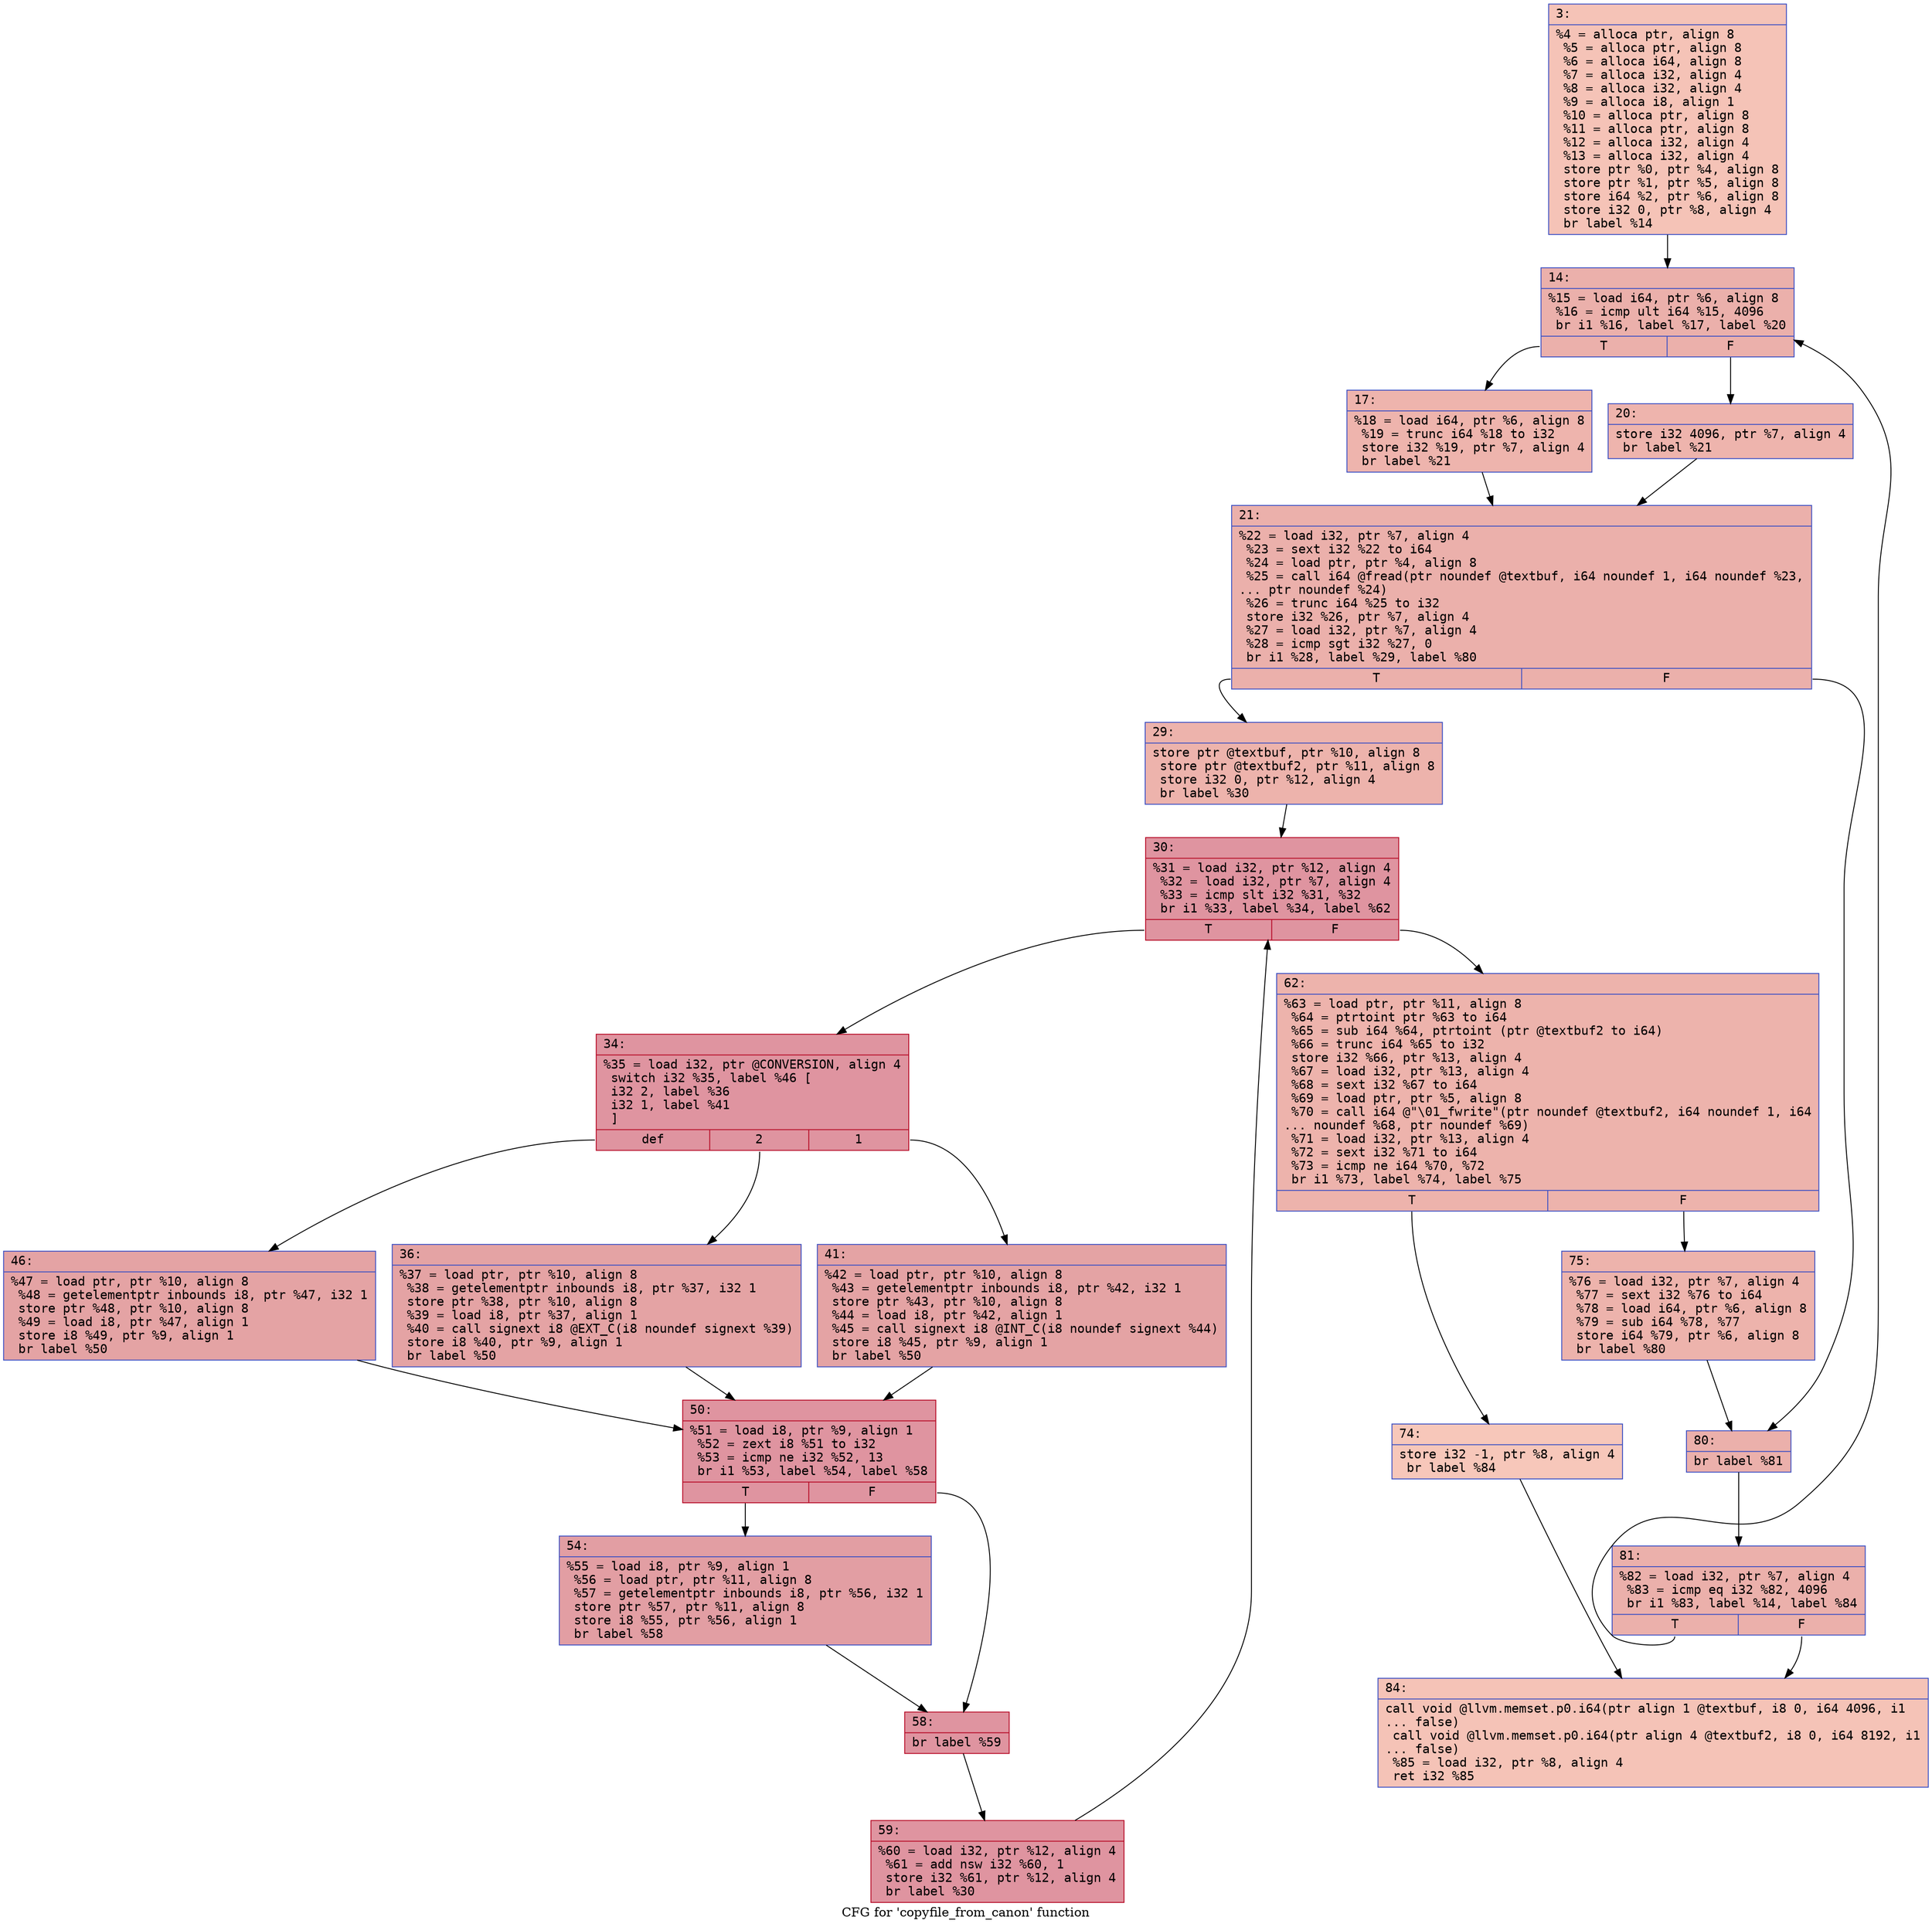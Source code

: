 digraph "CFG for 'copyfile_from_canon' function" {
	label="CFG for 'copyfile_from_canon' function";

	Node0x600001971770 [shape=record,color="#3d50c3ff", style=filled, fillcolor="#e8765c70" fontname="Courier",label="{3:\l|  %4 = alloca ptr, align 8\l  %5 = alloca ptr, align 8\l  %6 = alloca i64, align 8\l  %7 = alloca i32, align 4\l  %8 = alloca i32, align 4\l  %9 = alloca i8, align 1\l  %10 = alloca ptr, align 8\l  %11 = alloca ptr, align 8\l  %12 = alloca i32, align 4\l  %13 = alloca i32, align 4\l  store ptr %0, ptr %4, align 8\l  store ptr %1, ptr %5, align 8\l  store i64 %2, ptr %6, align 8\l  store i32 0, ptr %8, align 4\l  br label %14\l}"];
	Node0x600001971770 -> Node0x6000019717c0[tooltip="3 -> 14\nProbability 100.00%" ];
	Node0x6000019717c0 [shape=record,color="#3d50c3ff", style=filled, fillcolor="#d24b4070" fontname="Courier",label="{14:\l|  %15 = load i64, ptr %6, align 8\l  %16 = icmp ult i64 %15, 4096\l  br i1 %16, label %17, label %20\l|{<s0>T|<s1>F}}"];
	Node0x6000019717c0:s0 -> Node0x600001971810[tooltip="14 -> 17\nProbability 50.00%" ];
	Node0x6000019717c0:s1 -> Node0x600001971860[tooltip="14 -> 20\nProbability 50.00%" ];
	Node0x600001971810 [shape=record,color="#3d50c3ff", style=filled, fillcolor="#d8564670" fontname="Courier",label="{17:\l|  %18 = load i64, ptr %6, align 8\l  %19 = trunc i64 %18 to i32\l  store i32 %19, ptr %7, align 4\l  br label %21\l}"];
	Node0x600001971810 -> Node0x6000019718b0[tooltip="17 -> 21\nProbability 100.00%" ];
	Node0x600001971860 [shape=record,color="#3d50c3ff", style=filled, fillcolor="#d8564670" fontname="Courier",label="{20:\l|  store i32 4096, ptr %7, align 4\l  br label %21\l}"];
	Node0x600001971860 -> Node0x6000019718b0[tooltip="20 -> 21\nProbability 100.00%" ];
	Node0x6000019718b0 [shape=record,color="#3d50c3ff", style=filled, fillcolor="#d24b4070" fontname="Courier",label="{21:\l|  %22 = load i32, ptr %7, align 4\l  %23 = sext i32 %22 to i64\l  %24 = load ptr, ptr %4, align 8\l  %25 = call i64 @fread(ptr noundef @textbuf, i64 noundef 1, i64 noundef %23,\l... ptr noundef %24)\l  %26 = trunc i64 %25 to i32\l  store i32 %26, ptr %7, align 4\l  %27 = load i32, ptr %7, align 4\l  %28 = icmp sgt i32 %27, 0\l  br i1 %28, label %29, label %80\l|{<s0>T|<s1>F}}"];
	Node0x6000019718b0:s0 -> Node0x600001971900[tooltip="21 -> 29\nProbability 62.50%" ];
	Node0x6000019718b0:s1 -> Node0x600001971d10[tooltip="21 -> 80\nProbability 37.50%" ];
	Node0x600001971900 [shape=record,color="#3d50c3ff", style=filled, fillcolor="#d6524470" fontname="Courier",label="{29:\l|  store ptr @textbuf, ptr %10, align 8\l  store ptr @textbuf2, ptr %11, align 8\l  store i32 0, ptr %12, align 4\l  br label %30\l}"];
	Node0x600001971900 -> Node0x600001971950[tooltip="29 -> 30\nProbability 100.00%" ];
	Node0x600001971950 [shape=record,color="#b70d28ff", style=filled, fillcolor="#b70d2870" fontname="Courier",label="{30:\l|  %31 = load i32, ptr %12, align 4\l  %32 = load i32, ptr %7, align 4\l  %33 = icmp slt i32 %31, %32\l  br i1 %33, label %34, label %62\l|{<s0>T|<s1>F}}"];
	Node0x600001971950:s0 -> Node0x6000019719a0[tooltip="30 -> 34\nProbability 96.88%" ];
	Node0x600001971950:s1 -> Node0x600001971c20[tooltip="30 -> 62\nProbability 3.12%" ];
	Node0x6000019719a0 [shape=record,color="#b70d28ff", style=filled, fillcolor="#b70d2870" fontname="Courier",label="{34:\l|  %35 = load i32, ptr @CONVERSION, align 4\l  switch i32 %35, label %46 [\l    i32 2, label %36\l    i32 1, label %41\l  ]\l|{<s0>def|<s1>2|<s2>1}}"];
	Node0x6000019719a0:s0 -> Node0x600001971a90[tooltip="34 -> 46\nProbability 33.33%" ];
	Node0x6000019719a0:s1 -> Node0x6000019719f0[tooltip="34 -> 36\nProbability 33.33%" ];
	Node0x6000019719a0:s2 -> Node0x600001971a40[tooltip="34 -> 41\nProbability 33.33%" ];
	Node0x6000019719f0 [shape=record,color="#3d50c3ff", style=filled, fillcolor="#c32e3170" fontname="Courier",label="{36:\l|  %37 = load ptr, ptr %10, align 8\l  %38 = getelementptr inbounds i8, ptr %37, i32 1\l  store ptr %38, ptr %10, align 8\l  %39 = load i8, ptr %37, align 1\l  %40 = call signext i8 @EXT_C(i8 noundef signext %39)\l  store i8 %40, ptr %9, align 1\l  br label %50\l}"];
	Node0x6000019719f0 -> Node0x600001971ae0[tooltip="36 -> 50\nProbability 100.00%" ];
	Node0x600001971a40 [shape=record,color="#3d50c3ff", style=filled, fillcolor="#c32e3170" fontname="Courier",label="{41:\l|  %42 = load ptr, ptr %10, align 8\l  %43 = getelementptr inbounds i8, ptr %42, i32 1\l  store ptr %43, ptr %10, align 8\l  %44 = load i8, ptr %42, align 1\l  %45 = call signext i8 @INT_C(i8 noundef signext %44)\l  store i8 %45, ptr %9, align 1\l  br label %50\l}"];
	Node0x600001971a40 -> Node0x600001971ae0[tooltip="41 -> 50\nProbability 100.00%" ];
	Node0x600001971a90 [shape=record,color="#3d50c3ff", style=filled, fillcolor="#c32e3170" fontname="Courier",label="{46:\l|  %47 = load ptr, ptr %10, align 8\l  %48 = getelementptr inbounds i8, ptr %47, i32 1\l  store ptr %48, ptr %10, align 8\l  %49 = load i8, ptr %47, align 1\l  store i8 %49, ptr %9, align 1\l  br label %50\l}"];
	Node0x600001971a90 -> Node0x600001971ae0[tooltip="46 -> 50\nProbability 100.00%" ];
	Node0x600001971ae0 [shape=record,color="#b70d28ff", style=filled, fillcolor="#b70d2870" fontname="Courier",label="{50:\l|  %51 = load i8, ptr %9, align 1\l  %52 = zext i8 %51 to i32\l  %53 = icmp ne i32 %52, 13\l  br i1 %53, label %54, label %58\l|{<s0>T|<s1>F}}"];
	Node0x600001971ae0:s0 -> Node0x600001971b30[tooltip="50 -> 54\nProbability 50.00%" ];
	Node0x600001971ae0:s1 -> Node0x600001971b80[tooltip="50 -> 58\nProbability 50.00%" ];
	Node0x600001971b30 [shape=record,color="#3d50c3ff", style=filled, fillcolor="#be242e70" fontname="Courier",label="{54:\l|  %55 = load i8, ptr %9, align 1\l  %56 = load ptr, ptr %11, align 8\l  %57 = getelementptr inbounds i8, ptr %56, i32 1\l  store ptr %57, ptr %11, align 8\l  store i8 %55, ptr %56, align 1\l  br label %58\l}"];
	Node0x600001971b30 -> Node0x600001971b80[tooltip="54 -> 58\nProbability 100.00%" ];
	Node0x600001971b80 [shape=record,color="#b70d28ff", style=filled, fillcolor="#b70d2870" fontname="Courier",label="{58:\l|  br label %59\l}"];
	Node0x600001971b80 -> Node0x600001971bd0[tooltip="58 -> 59\nProbability 100.00%" ];
	Node0x600001971bd0 [shape=record,color="#b70d28ff", style=filled, fillcolor="#b70d2870" fontname="Courier",label="{59:\l|  %60 = load i32, ptr %12, align 4\l  %61 = add nsw i32 %60, 1\l  store i32 %61, ptr %12, align 4\l  br label %30\l}"];
	Node0x600001971bd0 -> Node0x600001971950[tooltip="59 -> 30\nProbability 100.00%" ];
	Node0x600001971c20 [shape=record,color="#3d50c3ff", style=filled, fillcolor="#d6524470" fontname="Courier",label="{62:\l|  %63 = load ptr, ptr %11, align 8\l  %64 = ptrtoint ptr %63 to i64\l  %65 = sub i64 %64, ptrtoint (ptr @textbuf2 to i64)\l  %66 = trunc i64 %65 to i32\l  store i32 %66, ptr %13, align 4\l  %67 = load i32, ptr %13, align 4\l  %68 = sext i32 %67 to i64\l  %69 = load ptr, ptr %5, align 8\l  %70 = call i64 @\"\\01_fwrite\"(ptr noundef @textbuf2, i64 noundef 1, i64\l... noundef %68, ptr noundef %69)\l  %71 = load i32, ptr %13, align 4\l  %72 = sext i32 %71 to i64\l  %73 = icmp ne i64 %70, %72\l  br i1 %73, label %74, label %75\l|{<s0>T|<s1>F}}"];
	Node0x600001971c20:s0 -> Node0x600001971c70[tooltip="62 -> 74\nProbability 3.12%" ];
	Node0x600001971c20:s1 -> Node0x600001971cc0[tooltip="62 -> 75\nProbability 96.88%" ];
	Node0x600001971c70 [shape=record,color="#3d50c3ff", style=filled, fillcolor="#ec7f6370" fontname="Courier",label="{74:\l|  store i32 -1, ptr %8, align 4\l  br label %84\l}"];
	Node0x600001971c70 -> Node0x600001971db0[tooltip="74 -> 84\nProbability 100.00%" ];
	Node0x600001971cc0 [shape=record,color="#3d50c3ff", style=filled, fillcolor="#d6524470" fontname="Courier",label="{75:\l|  %76 = load i32, ptr %7, align 4\l  %77 = sext i32 %76 to i64\l  %78 = load i64, ptr %6, align 8\l  %79 = sub i64 %78, %77\l  store i64 %79, ptr %6, align 8\l  br label %80\l}"];
	Node0x600001971cc0 -> Node0x600001971d10[tooltip="75 -> 80\nProbability 100.00%" ];
	Node0x600001971d10 [shape=record,color="#3d50c3ff", style=filled, fillcolor="#d24b4070" fontname="Courier",label="{80:\l|  br label %81\l}"];
	Node0x600001971d10 -> Node0x600001971d60[tooltip="80 -> 81\nProbability 100.00%" ];
	Node0x600001971d60 [shape=record,color="#3d50c3ff", style=filled, fillcolor="#d24b4070" fontname="Courier",label="{81:\l|  %82 = load i32, ptr %7, align 4\l  %83 = icmp eq i32 %82, 4096\l  br i1 %83, label %14, label %84\l|{<s0>T|<s1>F}}"];
	Node0x600001971d60:s0 -> Node0x6000019717c0[tooltip="81 -> 14\nProbability 96.88%" ];
	Node0x600001971d60:s1 -> Node0x600001971db0[tooltip="81 -> 84\nProbability 3.12%" ];
	Node0x600001971db0 [shape=record,color="#3d50c3ff", style=filled, fillcolor="#e8765c70" fontname="Courier",label="{84:\l|  call void @llvm.memset.p0.i64(ptr align 1 @textbuf, i8 0, i64 4096, i1\l... false)\l  call void @llvm.memset.p0.i64(ptr align 4 @textbuf2, i8 0, i64 8192, i1\l... false)\l  %85 = load i32, ptr %8, align 4\l  ret i32 %85\l}"];
}
